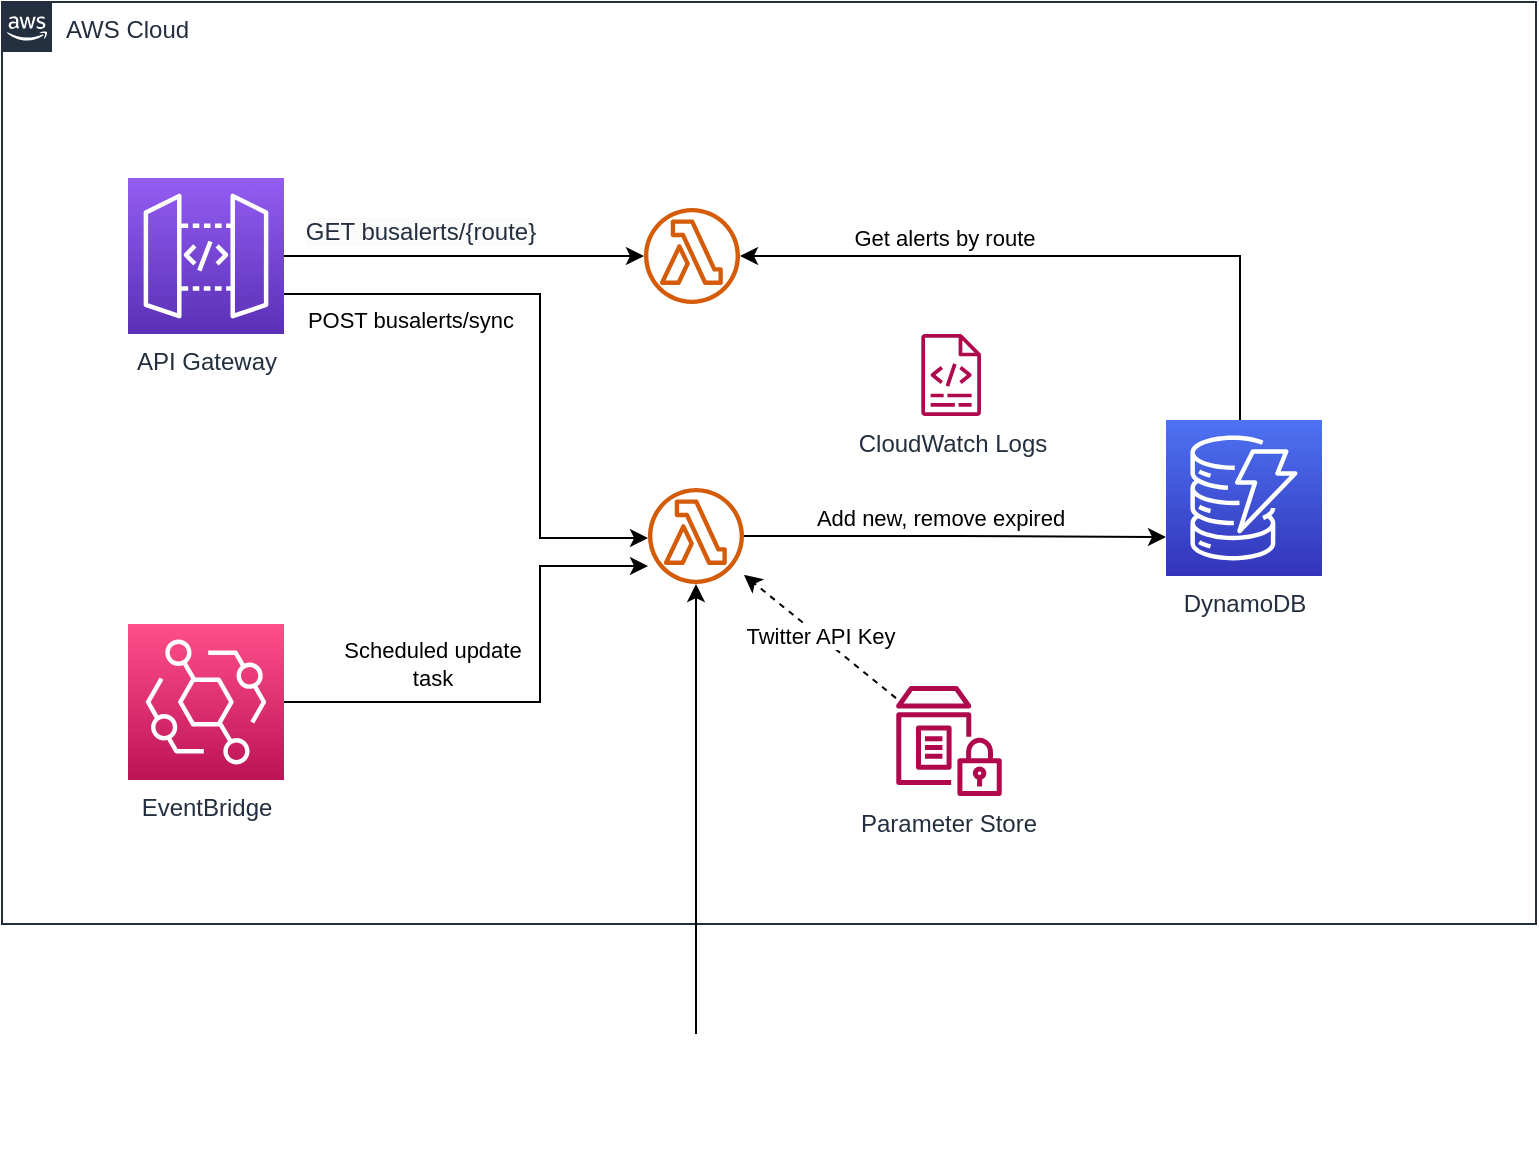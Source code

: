 <mxfile version="20.7.4" type="github"><diagram id="Ht1M8jgEwFfnCIfOTk4-" name="Page-1"><mxGraphModel dx="1134" dy="1057" grid="0" gridSize="10" guides="1" tooltips="1" connect="1" arrows="1" fold="1" page="1" pageScale="1" pageWidth="1100" pageHeight="850" math="0" shadow="0"><root><mxCell id="0"/><mxCell id="1" parent="0"/><mxCell id="UEzPUAAOIrF-is8g5C7q-74" value="AWS Cloud" style="points=[[0,0],[0.25,0],[0.5,0],[0.75,0],[1,0],[1,0.25],[1,0.5],[1,0.75],[1,1],[0.75,1],[0.5,1],[0.25,1],[0,1],[0,0.75],[0,0.5],[0,0.25]];outlineConnect=0;gradientColor=none;html=1;whiteSpace=wrap;fontSize=12;fontStyle=0;shape=mxgraph.aws4.group;grIcon=mxgraph.aws4.group_aws_cloud_alt;strokeColor=#232F3E;fillColor=none;verticalAlign=top;align=left;spacingLeft=30;fontColor=#232F3E;dashed=0;labelBackgroundColor=#ffffff;container=1;pointerEvents=0;collapsible=0;recursiveResize=0;" parent="1" vertex="1"><mxGeometry x="50" y="80" width="767" height="461" as="geometry"/></mxCell><mxCell id="fAGwsUL8e-i66kXOqYAG-3" value="&lt;span style=&quot;color: rgb(35, 47, 62); font-size: 12px; background-color: rgb(251, 251, 251);&quot;&gt;GET busalerts/{route}&lt;/span&gt;" style="edgeStyle=orthogonalEdgeStyle;rounded=0;orthogonalLoop=1;jettySize=auto;html=1;" edge="1" parent="UEzPUAAOIrF-is8g5C7q-74" source="fAGwsUL8e-i66kXOqYAG-1" target="fAGwsUL8e-i66kXOqYAG-2"><mxGeometry x="-0.244" y="12" relative="1" as="geometry"><mxPoint as="offset"/></mxGeometry></mxCell><mxCell id="fAGwsUL8e-i66kXOqYAG-5" value="POST busalerts/sync" style="edgeStyle=orthogonalEdgeStyle;rounded=0;orthogonalLoop=1;jettySize=auto;html=1;" edge="1" parent="UEzPUAAOIrF-is8g5C7q-74" source="fAGwsUL8e-i66kXOqYAG-1" target="fAGwsUL8e-i66kXOqYAG-4"><mxGeometry x="-0.586" y="-13" relative="1" as="geometry"><Array as="points"><mxPoint x="269" y="146"/><mxPoint x="269" y="268"/></Array><mxPoint as="offset"/></mxGeometry></mxCell><mxCell id="fAGwsUL8e-i66kXOqYAG-1" value="API Gateway" style="sketch=0;points=[[0,0,0],[0.25,0,0],[0.5,0,0],[0.75,0,0],[1,0,0],[0,1,0],[0.25,1,0],[0.5,1,0],[0.75,1,0],[1,1,0],[0,0.25,0],[0,0.5,0],[0,0.75,0],[1,0.25,0],[1,0.5,0],[1,0.75,0]];outlineConnect=0;fontColor=#232F3E;gradientColor=#945DF2;gradientDirection=north;fillColor=#5A30B5;strokeColor=#ffffff;dashed=0;verticalLabelPosition=bottom;verticalAlign=top;align=center;html=1;fontSize=12;fontStyle=0;aspect=fixed;shape=mxgraph.aws4.resourceIcon;resIcon=mxgraph.aws4.api_gateway;" vertex="1" parent="UEzPUAAOIrF-is8g5C7q-74"><mxGeometry x="63" y="88" width="78" height="78" as="geometry"/></mxCell><mxCell id="fAGwsUL8e-i66kXOqYAG-2" value="" style="sketch=0;outlineConnect=0;fontColor=#232F3E;gradientColor=none;fillColor=#D45B07;strokeColor=none;dashed=0;verticalLabelPosition=bottom;verticalAlign=top;align=center;html=1;fontSize=12;fontStyle=0;aspect=fixed;pointerEvents=1;shape=mxgraph.aws4.lambda_function;" vertex="1" parent="UEzPUAAOIrF-is8g5C7q-74"><mxGeometry x="321" y="103" width="48" height="48" as="geometry"/></mxCell><mxCell id="fAGwsUL8e-i66kXOqYAG-8" value="Add new, remove expired" style="edgeStyle=orthogonalEdgeStyle;rounded=0;orthogonalLoop=1;jettySize=auto;html=1;entryX=0;entryY=0.75;entryDx=0;entryDy=0;entryPerimeter=0;" edge="1" parent="UEzPUAAOIrF-is8g5C7q-74" source="fAGwsUL8e-i66kXOqYAG-4" target="fAGwsUL8e-i66kXOqYAG-6"><mxGeometry x="-0.073" y="9" relative="1" as="geometry"><mxPoint as="offset"/></mxGeometry></mxCell><mxCell id="fAGwsUL8e-i66kXOqYAG-4" value="" style="sketch=0;outlineConnect=0;fontColor=#232F3E;gradientColor=none;fillColor=#D45B07;strokeColor=none;dashed=0;verticalLabelPosition=bottom;verticalAlign=top;align=center;html=1;fontSize=12;fontStyle=0;aspect=fixed;pointerEvents=1;shape=mxgraph.aws4.lambda_function;" vertex="1" parent="UEzPUAAOIrF-is8g5C7q-74"><mxGeometry x="323" y="243" width="48" height="48" as="geometry"/></mxCell><mxCell id="fAGwsUL8e-i66kXOqYAG-9" value="Get alerts by route" style="edgeStyle=orthogonalEdgeStyle;rounded=0;orthogonalLoop=1;jettySize=auto;html=1;" edge="1" parent="UEzPUAAOIrF-is8g5C7q-74" source="fAGwsUL8e-i66kXOqYAG-6" target="fAGwsUL8e-i66kXOqYAG-2"><mxGeometry x="0.386" y="-9" relative="1" as="geometry"><Array as="points"><mxPoint x="619" y="127"/></Array><mxPoint as="offset"/></mxGeometry></mxCell><mxCell id="fAGwsUL8e-i66kXOqYAG-6" value="DynamoDB" style="sketch=0;points=[[0,0,0],[0.25,0,0],[0.5,0,0],[0.75,0,0],[1,0,0],[0,1,0],[0.25,1,0],[0.5,1,0],[0.75,1,0],[1,1,0],[0,0.25,0],[0,0.5,0],[0,0.75,0],[1,0.25,0],[1,0.5,0],[1,0.75,0]];outlineConnect=0;fontColor=#232F3E;gradientColor=#4D72F3;gradientDirection=north;fillColor=#3334B9;strokeColor=#ffffff;dashed=0;verticalLabelPosition=bottom;verticalAlign=top;align=center;html=1;fontSize=12;fontStyle=0;aspect=fixed;shape=mxgraph.aws4.resourceIcon;resIcon=mxgraph.aws4.dynamodb;" vertex="1" parent="UEzPUAAOIrF-is8g5C7q-74"><mxGeometry x="582" y="209" width="78" height="78" as="geometry"/></mxCell><mxCell id="fAGwsUL8e-i66kXOqYAG-11" value="Scheduled update&lt;br&gt;task" style="edgeStyle=orthogonalEdgeStyle;rounded=0;orthogonalLoop=1;jettySize=auto;html=1;" edge="1" parent="UEzPUAAOIrF-is8g5C7q-74" source="fAGwsUL8e-i66kXOqYAG-10" target="fAGwsUL8e-i66kXOqYAG-4"><mxGeometry x="-0.411" y="19" relative="1" as="geometry"><Array as="points"><mxPoint x="269" y="350"/><mxPoint x="269" y="282"/></Array><mxPoint as="offset"/></mxGeometry></mxCell><mxCell id="fAGwsUL8e-i66kXOqYAG-10" value="EventBridge" style="sketch=0;points=[[0,0,0],[0.25,0,0],[0.5,0,0],[0.75,0,0],[1,0,0],[0,1,0],[0.25,1,0],[0.5,1,0],[0.75,1,0],[1,1,0],[0,0.25,0],[0,0.5,0],[0,0.75,0],[1,0.25,0],[1,0.5,0],[1,0.75,0]];outlineConnect=0;fontColor=#232F3E;gradientColor=#FF4F8B;gradientDirection=north;fillColor=#BC1356;strokeColor=#ffffff;dashed=0;verticalLabelPosition=bottom;verticalAlign=top;align=center;html=1;fontSize=12;fontStyle=0;aspect=fixed;shape=mxgraph.aws4.resourceIcon;resIcon=mxgraph.aws4.eventbridge;" vertex="1" parent="UEzPUAAOIrF-is8g5C7q-74"><mxGeometry x="63" y="311" width="78" height="78" as="geometry"/></mxCell><mxCell id="fAGwsUL8e-i66kXOqYAG-15" value="CloudWatch Logs" style="sketch=0;outlineConnect=0;fontColor=#232F3E;gradientColor=none;fillColor=#B0084D;strokeColor=none;dashed=0;verticalLabelPosition=bottom;verticalAlign=top;align=center;html=1;fontSize=12;fontStyle=0;aspect=fixed;pointerEvents=1;shape=mxgraph.aws4.logs;" vertex="1" parent="UEzPUAAOIrF-is8g5C7q-74"><mxGeometry x="447" y="166" width="55.14" height="41" as="geometry"/></mxCell><mxCell id="fAGwsUL8e-i66kXOqYAG-19" value="Twitter API Key" style="rounded=0;orthogonalLoop=1;jettySize=auto;html=1;dashed=1;" edge="1" parent="UEzPUAAOIrF-is8g5C7q-74" source="fAGwsUL8e-i66kXOqYAG-17" target="fAGwsUL8e-i66kXOqYAG-4"><mxGeometry relative="1" as="geometry"/></mxCell><mxCell id="fAGwsUL8e-i66kXOqYAG-17" value="Parameter Store" style="sketch=0;outlineConnect=0;fontColor=#232F3E;gradientColor=none;fillColor=#B0084D;strokeColor=none;dashed=0;verticalLabelPosition=bottom;verticalAlign=top;align=center;html=1;fontSize=12;fontStyle=0;aspect=fixed;pointerEvents=1;shape=mxgraph.aws4.parameter_store;" vertex="1" parent="UEzPUAAOIrF-is8g5C7q-74"><mxGeometry x="447" y="342" width="52.88" height="55" as="geometry"/></mxCell><mxCell id="fAGwsUL8e-i66kXOqYAG-21" style="edgeStyle=orthogonalEdgeStyle;rounded=0;sketch=0;orthogonalLoop=1;jettySize=auto;html=1;" edge="1" parent="1" source="fAGwsUL8e-i66kXOqYAG-12" target="fAGwsUL8e-i66kXOqYAG-4"><mxGeometry relative="1" as="geometry"/></mxCell><mxCell id="fAGwsUL8e-i66kXOqYAG-12" value="" style="shape=image;html=1;verticalAlign=top;verticalLabelPosition=bottom;labelBackgroundColor=#ffffff;imageAspect=0;aspect=fixed;image=https://cdn2.iconfinder.com/data/icons/social-media-2285/512/1_Twitter3_colored_svg-128.png" vertex="1" parent="1"><mxGeometry x="368.5" y="596" width="57" height="57" as="geometry"/></mxCell></root></mxGraphModel></diagram></mxfile>